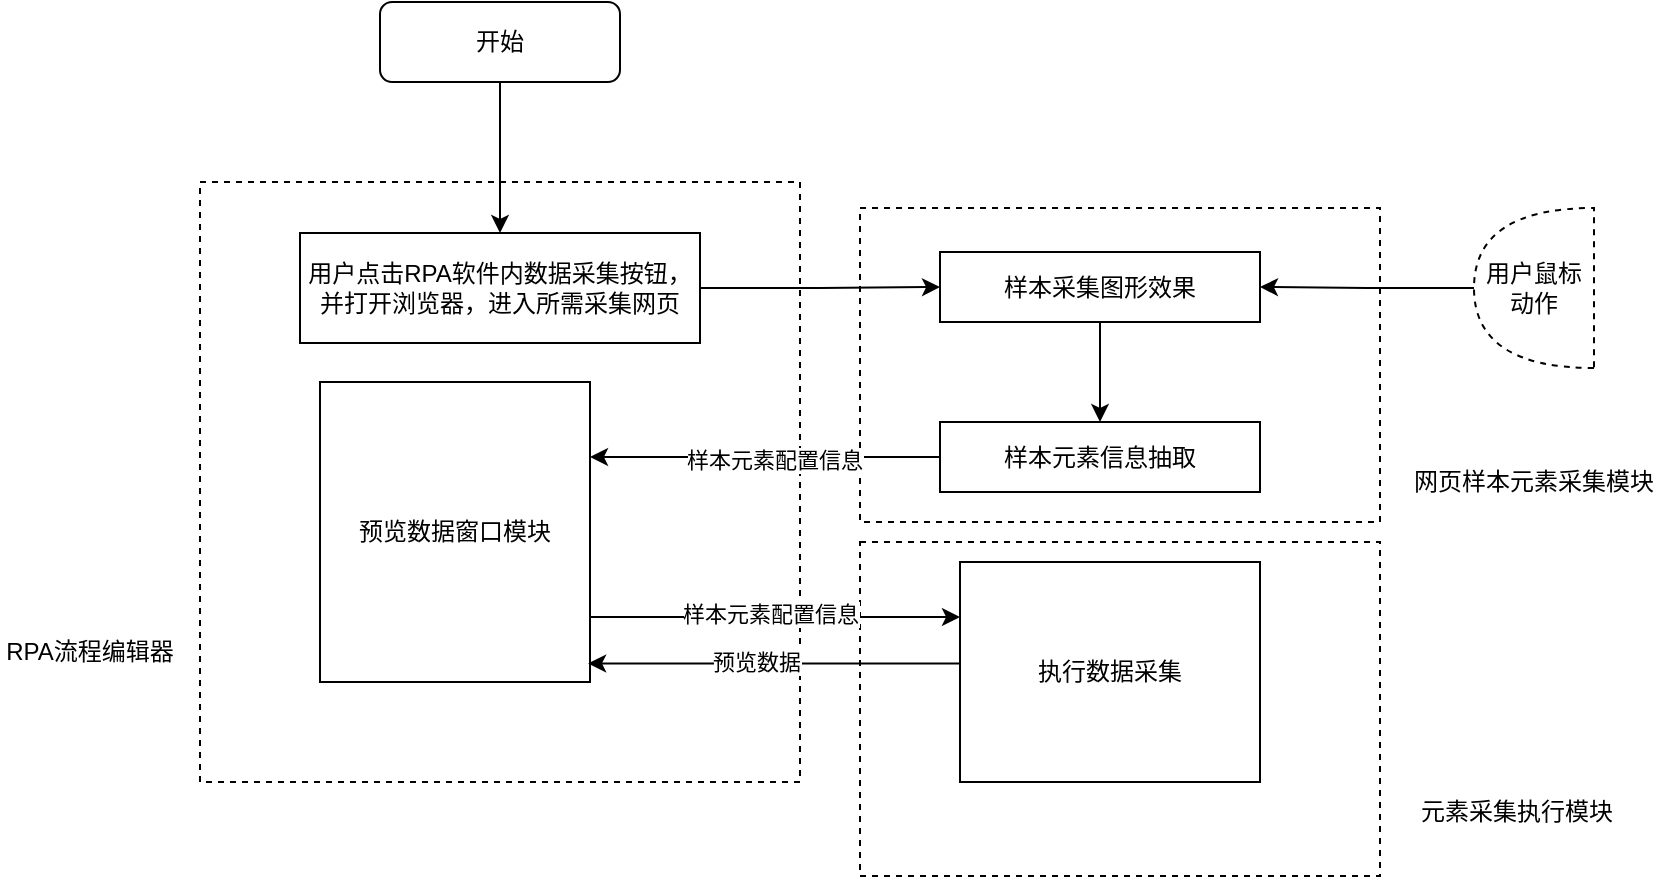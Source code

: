 <mxfile version="20.5.3" type="github">
  <diagram id="xU7X7o6H66pRaLUqQLn2" name="第 1 页">
    <mxGraphModel dx="510" dy="288" grid="1" gridSize="10" guides="1" tooltips="1" connect="1" arrows="1" fold="1" page="1" pageScale="1" pageWidth="827" pageHeight="1169" math="0" shadow="0">
      <root>
        <mxCell id="0" />
        <mxCell id="1" parent="0" />
        <mxCell id="r1mTysYFF8rYWYZTM9NO-23" value="" style="rounded=0;whiteSpace=wrap;html=1;dashed=1;" vertex="1" parent="1">
          <mxGeometry x="520" y="400" width="260" height="167" as="geometry" />
        </mxCell>
        <mxCell id="r1mTysYFF8rYWYZTM9NO-22" value="" style="rounded=0;whiteSpace=wrap;html=1;dashed=1;" vertex="1" parent="1">
          <mxGeometry x="520" y="233" width="260" height="157" as="geometry" />
        </mxCell>
        <mxCell id="r1mTysYFF8rYWYZTM9NO-3" value="" style="whiteSpace=wrap;html=1;aspect=fixed;dashed=1;" vertex="1" parent="1">
          <mxGeometry x="190" y="220" width="300" height="300" as="geometry" />
        </mxCell>
        <mxCell id="r1mTysYFF8rYWYZTM9NO-10" style="edgeStyle=orthogonalEdgeStyle;rounded=0;orthogonalLoop=1;jettySize=auto;html=1;entryX=0;entryY=0.5;entryDx=0;entryDy=0;" edge="1" parent="1" source="r1mTysYFF8rYWYZTM9NO-1" target="r1mTysYFF8rYWYZTM9NO-7">
          <mxGeometry relative="1" as="geometry" />
        </mxCell>
        <mxCell id="r1mTysYFF8rYWYZTM9NO-1" value="用户点击RPA软件内数据采集按钮，并打开浏览器，进入所需采集网页" style="rounded=0;whiteSpace=wrap;html=1;" vertex="1" parent="1">
          <mxGeometry x="240" y="245.5" width="200" height="55" as="geometry" />
        </mxCell>
        <mxCell id="r1mTysYFF8rYWYZTM9NO-29" style="edgeStyle=orthogonalEdgeStyle;rounded=0;orthogonalLoop=1;jettySize=auto;html=1;" edge="1" parent="1" source="r1mTysYFF8rYWYZTM9NO-2" target="r1mTysYFF8rYWYZTM9NO-1">
          <mxGeometry relative="1" as="geometry" />
        </mxCell>
        <mxCell id="r1mTysYFF8rYWYZTM9NO-2" value="开始" style="rounded=1;whiteSpace=wrap;html=1;" vertex="1" parent="1">
          <mxGeometry x="280" y="130" width="120" height="40" as="geometry" />
        </mxCell>
        <mxCell id="r1mTysYFF8rYWYZTM9NO-5" value="RPA流程编辑器" style="text;html=1;strokeColor=none;fillColor=none;align=center;verticalAlign=middle;whiteSpace=wrap;rounded=0;dashed=1;" vertex="1" parent="1">
          <mxGeometry x="90" y="440" width="90" height="30" as="geometry" />
        </mxCell>
        <mxCell id="r1mTysYFF8rYWYZTM9NO-6" value="网页样本元素采集模块" style="text;html=1;strokeColor=none;fillColor=none;align=center;verticalAlign=middle;whiteSpace=wrap;rounded=0;dashed=1;" vertex="1" parent="1">
          <mxGeometry x="787" y="355" width="140" height="30" as="geometry" />
        </mxCell>
        <mxCell id="r1mTysYFF8rYWYZTM9NO-12" style="edgeStyle=orthogonalEdgeStyle;rounded=0;orthogonalLoop=1;jettySize=auto;html=1;" edge="1" parent="1" source="r1mTysYFF8rYWYZTM9NO-7">
          <mxGeometry relative="1" as="geometry">
            <mxPoint x="640" y="340.0" as="targetPoint" />
          </mxGeometry>
        </mxCell>
        <mxCell id="r1mTysYFF8rYWYZTM9NO-7" value="样本采集图形效果" style="rounded=0;whiteSpace=wrap;html=1;" vertex="1" parent="1">
          <mxGeometry x="560" y="255" width="160" height="35" as="geometry" />
        </mxCell>
        <mxCell id="r1mTysYFF8rYWYZTM9NO-9" style="edgeStyle=orthogonalEdgeStyle;rounded=0;orthogonalLoop=1;jettySize=auto;html=1;" edge="1" parent="1" source="r1mTysYFF8rYWYZTM9NO-8" target="r1mTysYFF8rYWYZTM9NO-7">
          <mxGeometry relative="1" as="geometry" />
        </mxCell>
        <mxCell id="r1mTysYFF8rYWYZTM9NO-8" value="用户鼠标动作" style="shape=or;whiteSpace=wrap;html=1;dashed=1;direction=west;" vertex="1" parent="1">
          <mxGeometry x="827" y="233" width="60" height="80" as="geometry" />
        </mxCell>
        <mxCell id="r1mTysYFF8rYWYZTM9NO-26" style="edgeStyle=orthogonalEdgeStyle;rounded=0;orthogonalLoop=1;jettySize=auto;html=1;entryX=0;entryY=0.25;entryDx=0;entryDy=0;" edge="1" parent="1" source="r1mTysYFF8rYWYZTM9NO-13" target="r1mTysYFF8rYWYZTM9NO-18">
          <mxGeometry relative="1" as="geometry">
            <Array as="points">
              <mxPoint x="472" y="437" />
            </Array>
          </mxGeometry>
        </mxCell>
        <mxCell id="r1mTysYFF8rYWYZTM9NO-27" value="&lt;span style=&quot;color: rgba(0, 0, 0, 0); font-family: monospace; font-size: 0px; text-align: start;&quot;&gt;%3CmxGraphModel%3E%3Croot%3E%3CmxCell%20id%3D%220%22%2F%3E%3CmxCell%20id%3D%221%22%20parent%3D%220%22%2F%3E%3CmxCell%20id%3D%222%22%20value%3D%22%E6%A0%B7%E6%9C%AC%E5%85%83%E7%B4%A0%E9%85%8D%E7%BD%AE%E4%BF%A1%E6%81%AF%22%20style%3D%22edgeLabel%3Bhtml%3D1%3Balign%3Dcenter%3BverticalAlign%3Dmiddle%3Bresizable%3D0%3Bpoints%3D%5B%5D%3B%22%20vertex%3D%221%22%20connectable%3D%220%22%20parent%3D%221%22%3E%3CmxGeometry%20x%3D%22476.757%22%20y%3D%22358.5%22%20as%3D%22geometry%22%2F%3E%3C%2FmxCell%3E%3C%2Froot%3E%3C%2FmxGraphModel%3E&lt;/span&gt;" style="edgeLabel;html=1;align=center;verticalAlign=middle;resizable=0;points=[];" vertex="1" connectable="0" parent="r1mTysYFF8rYWYZTM9NO-26">
          <mxGeometry x="-0.029" y="1" relative="1" as="geometry">
            <mxPoint as="offset" />
          </mxGeometry>
        </mxCell>
        <mxCell id="r1mTysYFF8rYWYZTM9NO-28" value="样本元素配置信息" style="edgeLabel;html=1;align=center;verticalAlign=middle;resizable=0;points=[];" vertex="1" connectable="0" parent="r1mTysYFF8rYWYZTM9NO-26">
          <mxGeometry x="-0.029" y="2" relative="1" as="geometry">
            <mxPoint as="offset" />
          </mxGeometry>
        </mxCell>
        <mxCell id="r1mTysYFF8rYWYZTM9NO-13" value="预览数据窗口模块" style="rounded=0;whiteSpace=wrap;html=1;" vertex="1" parent="1">
          <mxGeometry x="250" y="320" width="135" height="150" as="geometry" />
        </mxCell>
        <mxCell id="r1mTysYFF8rYWYZTM9NO-17" style="edgeStyle=orthogonalEdgeStyle;rounded=0;orthogonalLoop=1;jettySize=auto;html=1;entryX=1;entryY=0.25;entryDx=0;entryDy=0;" edge="1" parent="1" source="r1mTysYFF8rYWYZTM9NO-16" target="r1mTysYFF8rYWYZTM9NO-13">
          <mxGeometry relative="1" as="geometry" />
        </mxCell>
        <mxCell id="r1mTysYFF8rYWYZTM9NO-19" value="样本元素配置信息" style="edgeLabel;html=1;align=center;verticalAlign=middle;resizable=0;points=[];" vertex="1" connectable="0" parent="r1mTysYFF8rYWYZTM9NO-17">
          <mxGeometry x="-0.052" y="1" relative="1" as="geometry">
            <mxPoint as="offset" />
          </mxGeometry>
        </mxCell>
        <mxCell id="r1mTysYFF8rYWYZTM9NO-16" value="样本元素信息抽取" style="rounded=0;whiteSpace=wrap;html=1;" vertex="1" parent="1">
          <mxGeometry x="560" y="340" width="160" height="35" as="geometry" />
        </mxCell>
        <mxCell id="r1mTysYFF8rYWYZTM9NO-35" style="edgeStyle=orthogonalEdgeStyle;rounded=0;orthogonalLoop=1;jettySize=auto;html=1;entryX=0.993;entryY=0.938;entryDx=0;entryDy=0;entryPerimeter=0;" edge="1" parent="1" source="r1mTysYFF8rYWYZTM9NO-18" target="r1mTysYFF8rYWYZTM9NO-13">
          <mxGeometry relative="1" as="geometry">
            <Array as="points">
              <mxPoint x="478" y="460" />
            </Array>
          </mxGeometry>
        </mxCell>
        <mxCell id="r1mTysYFF8rYWYZTM9NO-36" value="预览数据" style="edgeLabel;html=1;align=center;verticalAlign=middle;resizable=0;points=[];" vertex="1" connectable="0" parent="r1mTysYFF8rYWYZTM9NO-35">
          <mxGeometry x="0.102" y="-1" relative="1" as="geometry">
            <mxPoint as="offset" />
          </mxGeometry>
        </mxCell>
        <mxCell id="r1mTysYFF8rYWYZTM9NO-18" value="执行数据采集" style="rounded=0;whiteSpace=wrap;html=1;" vertex="1" parent="1">
          <mxGeometry x="570" y="410" width="150" height="110" as="geometry" />
        </mxCell>
        <mxCell id="r1mTysYFF8rYWYZTM9NO-24" value="元素采集执行模块" style="text;html=1;strokeColor=none;fillColor=none;align=center;verticalAlign=middle;whiteSpace=wrap;rounded=0;dashed=1;" vertex="1" parent="1">
          <mxGeometry x="787" y="520" width="123" height="30" as="geometry" />
        </mxCell>
      </root>
    </mxGraphModel>
  </diagram>
</mxfile>
